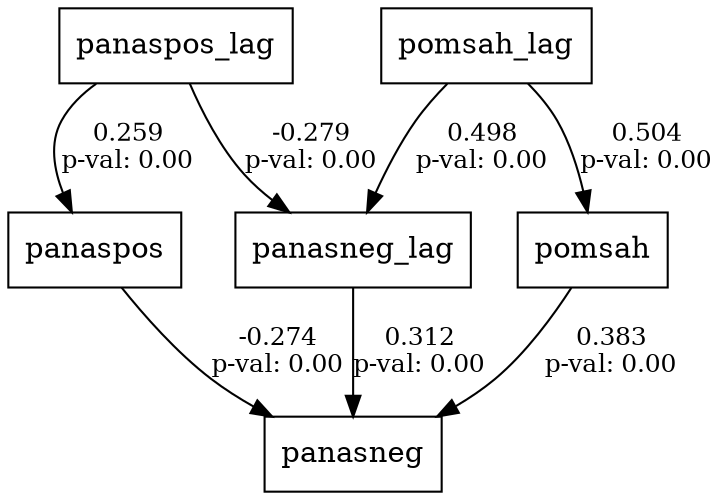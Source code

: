 digraph G {
	overlap=scale splines=true
	edge [fontsize=12]
	node [fillcolor="#cae6df" shape=circle style=filled]
	node [shape=box style=""]
	panasneg [label=panasneg]
	panasneg_lag [label=panasneg_lag]
	panaspos [label=panaspos]
	panaspos_lag [label=panaspos_lag]
	pomsah [label=pomsah]
	pomsah_lag [label=pomsah_lag]
	panaspos_lag -> panasneg_lag [label="-0.279\np-val: 0.00"]
	pomsah_lag -> panasneg_lag [label="0.498\np-val: 0.00"]
	panaspos_lag -> panaspos [label="0.259\np-val: 0.00"]
	pomsah_lag -> pomsah [label="0.504\np-val: 0.00"]
	panasneg_lag -> panasneg [label="0.312\np-val: 0.00"]
	panaspos -> panasneg [label="-0.274\np-val: 0.00"]
	pomsah -> panasneg [label="0.383\np-val: 0.00"]
}
